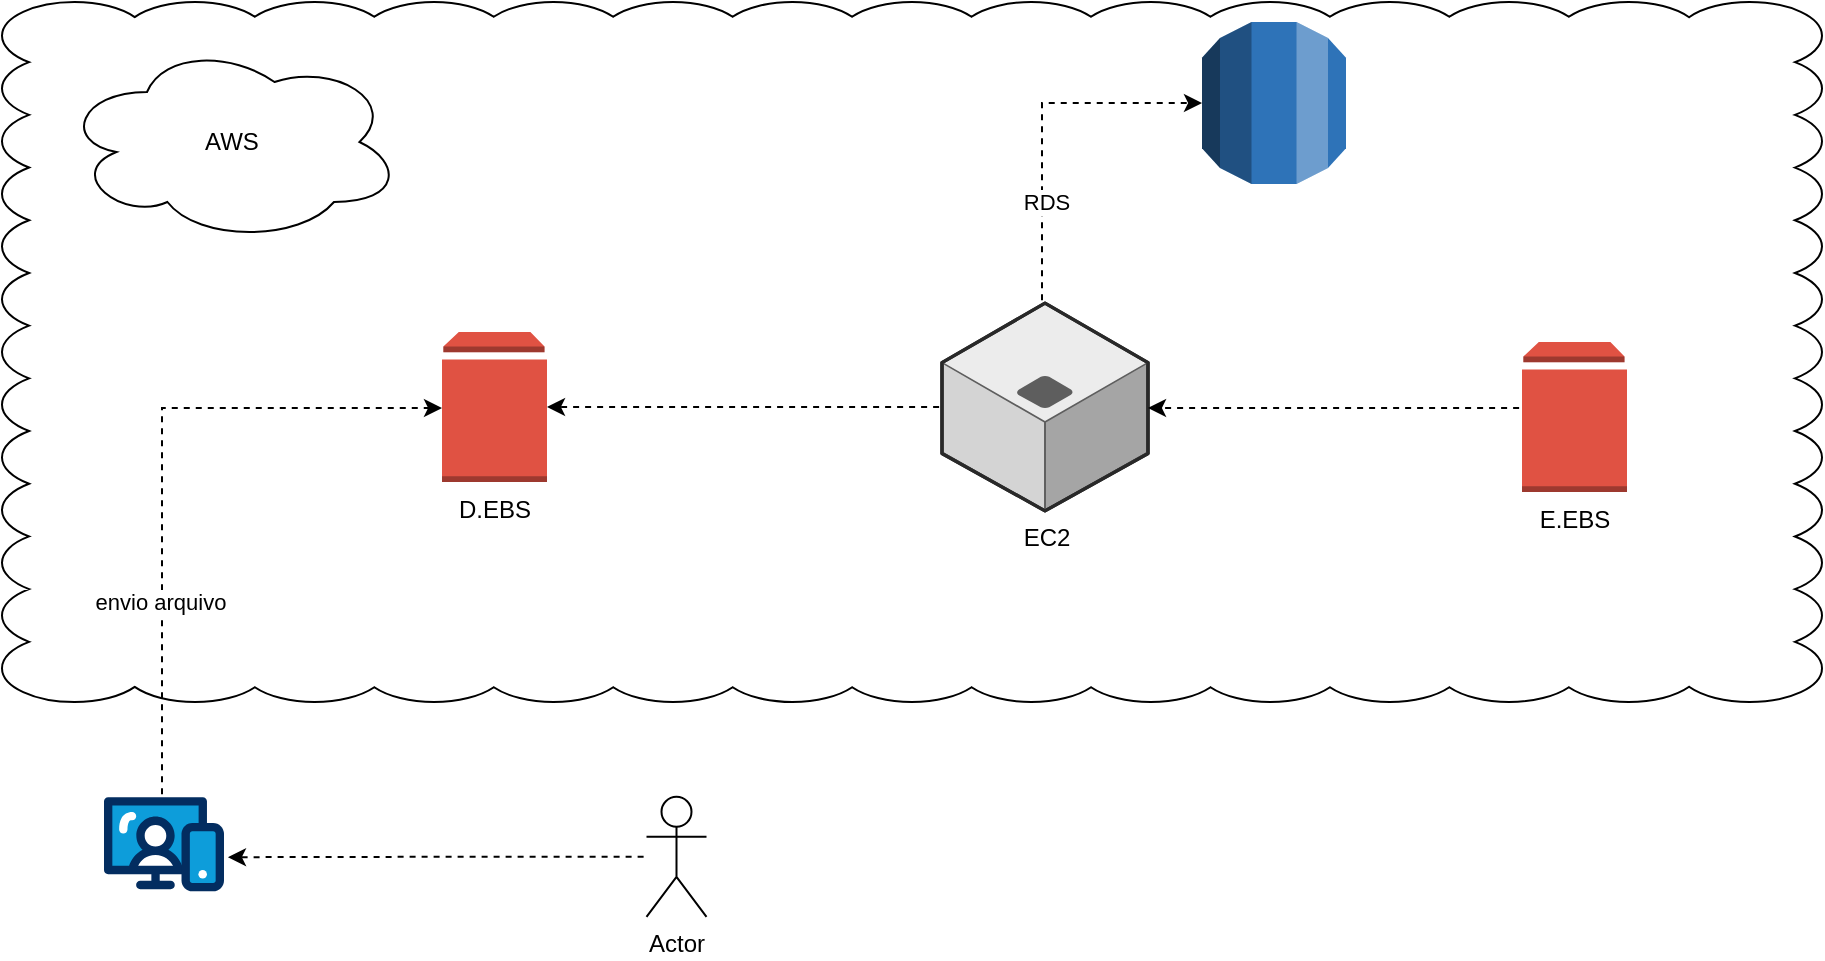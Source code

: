 <mxfile version="28.2.8">
  <diagram name="Página-1" id="WIy30FIXv0iGftMiwecX">
    <mxGraphModel dx="1042" dy="1461" grid="1" gridSize="10" guides="1" tooltips="1" connect="1" arrows="1" fold="1" page="1" pageScale="1" pageWidth="1169" pageHeight="827" math="0" shadow="0">
      <root>
        <mxCell id="0" />
        <mxCell id="1" parent="0" />
        <mxCell id="gxTj-PfieuQQSJvpNYst-23" value="" style="whiteSpace=wrap;html=1;shape=mxgraph.basic.cloud_rect" parent="1" vertex="1">
          <mxGeometry x="110" y="-642" width="910" height="350" as="geometry" />
        </mxCell>
        <mxCell id="gxTj-PfieuQQSJvpNYst-1" value="D.EBS" style="outlineConnect=0;dashed=0;verticalLabelPosition=bottom;verticalAlign=top;align=center;html=1;shape=mxgraph.aws3.volume;fillColor=#E05243;gradientColor=none;" parent="1" vertex="1">
          <mxGeometry x="330" y="-477" width="52.5" height="75" as="geometry" />
        </mxCell>
        <mxCell id="gxTj-PfieuQQSJvpNYst-6" style="edgeStyle=orthogonalEdgeStyle;rounded=0;orthogonalLoop=1;jettySize=auto;html=1;dashed=1;flowAnimation=1;" parent="1" source="gxTj-PfieuQQSJvpNYst-2" target="gxTj-PfieuQQSJvpNYst-1" edge="1">
          <mxGeometry relative="1" as="geometry">
            <Array as="points">
              <mxPoint x="190" y="-439" />
            </Array>
          </mxGeometry>
        </mxCell>
        <mxCell id="gxTj-PfieuQQSJvpNYst-9" value="envio arquivo" style="edgeLabel;html=1;align=center;verticalAlign=middle;resizable=0;points=[];" parent="gxTj-PfieuQQSJvpNYst-6" vertex="1" connectable="0">
          <mxGeometry x="0.294" relative="1" as="geometry">
            <mxPoint x="-23" y="97" as="offset" />
          </mxGeometry>
        </mxCell>
        <mxCell id="gxTj-PfieuQQSJvpNYst-2" value="" style="verticalLabelPosition=bottom;aspect=fixed;html=1;shape=mxgraph.salesforce.web;fillColorStyles=fillColor2,fillColor3,fillColor4;fillColor2=#032d60;fillColor3=#0d9dda;fillColor4=#ffffff;fillColor=none;strokeColor=none;" parent="1" vertex="1">
          <mxGeometry x="161" y="-244.6" width="60" height="47.4" as="geometry" />
        </mxCell>
        <mxCell id="gxTj-PfieuQQSJvpNYst-3" value="Actor" style="shape=umlActor;verticalLabelPosition=bottom;verticalAlign=top;html=1;outlineConnect=0;" parent="1" vertex="1">
          <mxGeometry x="432.25" y="-244.6" width="30" height="60" as="geometry" />
        </mxCell>
        <mxCell id="gxTj-PfieuQQSJvpNYst-8" style="edgeStyle=orthogonalEdgeStyle;rounded=0;orthogonalLoop=1;jettySize=auto;html=1;entryX=1.033;entryY=0.638;entryDx=0;entryDy=0;entryPerimeter=0;dashed=1;flowAnimation=1;" parent="1" source="gxTj-PfieuQQSJvpNYst-3" target="gxTj-PfieuQQSJvpNYst-2" edge="1">
          <mxGeometry relative="1" as="geometry" />
        </mxCell>
        <mxCell id="gxTj-PfieuQQSJvpNYst-10" value="AWS" style="ellipse;shape=cloud;whiteSpace=wrap;html=1;" parent="1" vertex="1">
          <mxGeometry x="140" y="-622" width="170" height="100" as="geometry" />
        </mxCell>
        <mxCell id="gxTj-PfieuQQSJvpNYst-13" style="edgeStyle=orthogonalEdgeStyle;rounded=0;orthogonalLoop=1;jettySize=auto;html=1;entryX=1;entryY=0.5;entryDx=0;entryDy=0;entryPerimeter=0;dashed=1;flowAnimation=1;" parent="1" source="gxTj-PfieuQQSJvpNYst-12" target="gxTj-PfieuQQSJvpNYst-1" edge="1">
          <mxGeometry relative="1" as="geometry">
            <mxPoint x="480" y="-334.58" as="targetPoint" />
            <Array as="points">
              <mxPoint x="420" y="-439" />
              <mxPoint x="420" y="-439" />
            </Array>
          </mxGeometry>
        </mxCell>
        <mxCell id="gxTj-PfieuQQSJvpNYst-12" value="EC2" style="verticalLabelPosition=bottom;html=1;verticalAlign=top;strokeWidth=1;align=center;outlineConnect=0;dashed=0;outlineConnect=0;shape=mxgraph.aws3d.application_server;fillColor=#ECECEC;strokeColor=#5E5E5E;aspect=fixed;strokeColor2=#292929;" parent="1" vertex="1">
          <mxGeometry x="580" y="-491.42" width="103" height="103.84" as="geometry" />
        </mxCell>
        <mxCell id="gxTj-PfieuQQSJvpNYst-16" style="edgeStyle=orthogonalEdgeStyle;rounded=0;orthogonalLoop=1;jettySize=auto;html=1;dashed=1;flowAnimation=1;" parent="1" source="gxTj-PfieuQQSJvpNYst-15" target="gxTj-PfieuQQSJvpNYst-12" edge="1">
          <mxGeometry relative="1" as="geometry">
            <Array as="points">
              <mxPoint x="760" y="-439" />
              <mxPoint x="760" y="-439" />
            </Array>
          </mxGeometry>
        </mxCell>
        <mxCell id="gxTj-PfieuQQSJvpNYst-15" value="E.EBS" style="outlineConnect=0;dashed=0;verticalLabelPosition=bottom;verticalAlign=top;align=center;html=1;shape=mxgraph.aws3.volume;fillColor=#E05243;gradientColor=none;" parent="1" vertex="1">
          <mxGeometry x="870" y="-472" width="52.5" height="75" as="geometry" />
        </mxCell>
        <mxCell id="gxTj-PfieuQQSJvpNYst-17" value="" style="outlineConnect=0;dashed=0;verticalLabelPosition=bottom;verticalAlign=top;align=center;html=1;shape=mxgraph.aws3.rds;fillColor=#2E73B8;gradientColor=none;" parent="1" vertex="1">
          <mxGeometry x="710" y="-632" width="72" height="81" as="geometry" />
        </mxCell>
        <mxCell id="gxTj-PfieuQQSJvpNYst-20" style="edgeStyle=orthogonalEdgeStyle;rounded=0;orthogonalLoop=1;jettySize=auto;html=1;entryX=0;entryY=0.5;entryDx=0;entryDy=0;entryPerimeter=0;dashed=1;flowAnimation=1;" parent="1" source="gxTj-PfieuQQSJvpNYst-12" target="gxTj-PfieuQQSJvpNYst-17" edge="1">
          <mxGeometry relative="1" as="geometry">
            <Array as="points">
              <mxPoint x="630" y="-591" />
            </Array>
          </mxGeometry>
        </mxCell>
        <mxCell id="gxTj-PfieuQQSJvpNYst-21" value="RDS" style="edgeLabel;html=1;align=center;verticalAlign=middle;resizable=0;points=[];" parent="gxTj-PfieuQQSJvpNYst-20" vertex="1" connectable="0">
          <mxGeometry x="-0.432" y="-2" relative="1" as="geometry">
            <mxPoint as="offset" />
          </mxGeometry>
        </mxCell>
      </root>
    </mxGraphModel>
  </diagram>
</mxfile>
